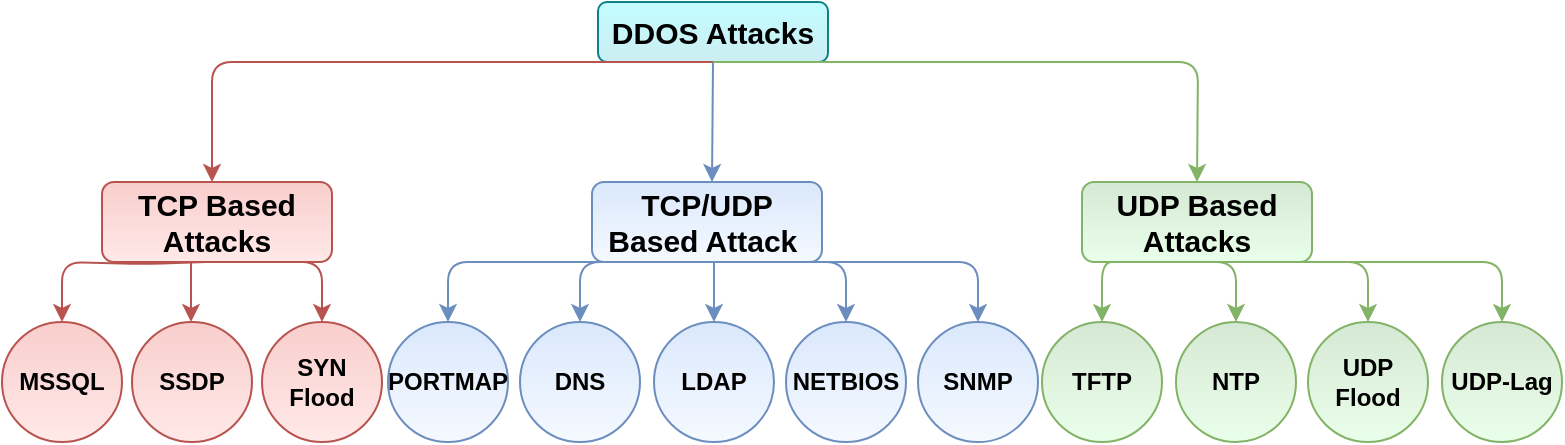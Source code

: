 <mxfile version="15.1.4" type="github">
  <diagram id="7lfphOHUjY3S9VdXCDPf" name="Page-1">
    <mxGraphModel dx="1350" dy="805" grid="1" gridSize="10" guides="1" tooltips="1" connect="1" arrows="1" fold="1" page="1" pageScale="1" pageWidth="850" pageHeight="1100" math="0" shadow="0">
      <root>
        <mxCell id="0" />
        <mxCell id="1" parent="0" />
        <mxCell id="yxyxZ8OIE2mSqDVHNegY-1" value="&lt;font style=&quot;font-size: 15px&quot;&gt;&lt;b&gt;DDOS Attacks&lt;/b&gt;&lt;/font&gt;" style="rounded=1;whiteSpace=wrap;html=1;strokeColor=#0e8088;fillColor=#C3FCFF;gradientColor=#CBEEF2;" parent="1" vertex="1">
          <mxGeometry x="368" y="60" width="115" height="30" as="geometry" />
        </mxCell>
        <mxCell id="yxyxZ8OIE2mSqDVHNegY-5" value="" style="endArrow=classic;html=1;entryX=0.5;entryY=0;entryDx=0;entryDy=0;exitX=0.5;exitY=1;exitDx=0;exitDy=0;fillColor=#f8cecc;strokeColor=#b85450;" parent="1" source="yxyxZ8OIE2mSqDVHNegY-1" edge="1">
          <mxGeometry width="50" height="50" relative="1" as="geometry">
            <mxPoint x="250" y="130" as="sourcePoint" />
            <mxPoint x="175" y="150" as="targetPoint" />
            <Array as="points">
              <mxPoint x="175" y="90" />
            </Array>
          </mxGeometry>
        </mxCell>
        <mxCell id="yxyxZ8OIE2mSqDVHNegY-6" value="" style="endArrow=classic;html=1;entryX=0.5;entryY=0;entryDx=0;entryDy=0;exitX=0.5;exitY=1;exitDx=0;exitDy=0;fillColor=#d5e8d4;strokeColor=#82b366;" parent="1" source="yxyxZ8OIE2mSqDVHNegY-1" target="yxyxZ8OIE2mSqDVHNegY-12" edge="1">
          <mxGeometry width="50" height="50" relative="1" as="geometry">
            <mxPoint x="805" y="130" as="sourcePoint" />
            <mxPoint x="660" y="150" as="targetPoint" />
            <Array as="points">
              <mxPoint x="668" y="90" />
            </Array>
          </mxGeometry>
        </mxCell>
        <mxCell id="yxyxZ8OIE2mSqDVHNegY-7" value="" style="endArrow=classic;html=1;exitX=0.5;exitY=1;exitDx=0;exitDy=0;fillColor=#dae8fc;strokeColor=#6c8ebf;" parent="1" source="yxyxZ8OIE2mSqDVHNegY-1" edge="1">
          <mxGeometry width="50" height="50" relative="1" as="geometry">
            <mxPoint x="400" y="390" as="sourcePoint" />
            <mxPoint x="425" y="150" as="targetPoint" />
          </mxGeometry>
        </mxCell>
        <mxCell id="yxyxZ8OIE2mSqDVHNegY-9" value="&lt;font style=&quot;font-size: 15px&quot;&gt;&lt;b&gt;TCP Based Attacks&lt;/b&gt;&lt;/font&gt;" style="rounded=1;whiteSpace=wrap;html=1;fillColor=#f8cecc;strokeColor=#b85450;gradientColor=#FFE9E8;" parent="1" vertex="1">
          <mxGeometry x="120" y="150" width="115" height="40" as="geometry" />
        </mxCell>
        <mxCell id="yxyxZ8OIE2mSqDVHNegY-10" value="&lt;span style=&quot;font-size: 15px&quot;&gt;&lt;b&gt;TCP/UDP Based Attack&lt;span style=&quot;white-space: pre&quot;&gt; &lt;/span&gt;&lt;/b&gt;&lt;/span&gt;" style="rounded=1;whiteSpace=wrap;html=1;fillColor=#dae8fc;strokeColor=#6c8ebf;gradientColor=#F5F9FF;" parent="1" vertex="1">
          <mxGeometry x="365" y="150" width="115" height="40" as="geometry" />
        </mxCell>
        <mxCell id="yxyxZ8OIE2mSqDVHNegY-12" value="&lt;font style=&quot;font-size: 15px&quot;&gt;&lt;b&gt;UDP Based Attacks&lt;/b&gt;&lt;/font&gt;" style="rounded=1;whiteSpace=wrap;html=1;fillColor=#d5e8d4;strokeColor=#82b366;gradientColor=#EAFFE9;" parent="1" vertex="1">
          <mxGeometry x="610" y="150" width="115" height="40" as="geometry" />
        </mxCell>
        <mxCell id="sgGFVBHOqx3ju6_UvVyf-4" value="" style="group" vertex="1" connectable="0" parent="1">
          <mxGeometry x="263" y="220" width="325" height="60" as="geometry" />
        </mxCell>
        <mxCell id="yxyxZ8OIE2mSqDVHNegY-23" value="&lt;b&gt;SNMP&lt;/b&gt;" style="ellipse;whiteSpace=wrap;html=1;aspect=fixed;fillColor=#dae8fc;strokeColor=#6c8ebf;gradientColor=#F5F9FF;" parent="sgGFVBHOqx3ju6_UvVyf-4" vertex="1">
          <mxGeometry x="265" width="60" height="60" as="geometry" />
        </mxCell>
        <mxCell id="yxyxZ8OIE2mSqDVHNegY-24" value="&lt;b&gt;NETBIOS&lt;/b&gt;" style="ellipse;whiteSpace=wrap;html=1;aspect=fixed;fillColor=#dae8fc;strokeColor=#6c8ebf;gradientColor=#F5F9FF;" parent="sgGFVBHOqx3ju6_UvVyf-4" vertex="1">
          <mxGeometry x="199" width="60" height="60" as="geometry" />
        </mxCell>
        <mxCell id="yxyxZ8OIE2mSqDVHNegY-25" value="&lt;b&gt;LDAP&lt;/b&gt;" style="ellipse;whiteSpace=wrap;html=1;aspect=fixed;fillColor=#dae8fc;strokeColor=#6c8ebf;gradientColor=#F5F9FF;" parent="sgGFVBHOqx3ju6_UvVyf-4" vertex="1">
          <mxGeometry x="133" width="60" height="60" as="geometry" />
        </mxCell>
        <mxCell id="yxyxZ8OIE2mSqDVHNegY-26" value="&lt;b&gt;DNS&lt;/b&gt;" style="ellipse;whiteSpace=wrap;html=1;aspect=fixed;fillColor=#dae8fc;strokeColor=#6c8ebf;gradientColor=#F5F9FF;" parent="sgGFVBHOqx3ju6_UvVyf-4" vertex="1">
          <mxGeometry x="66" width="60" height="60" as="geometry" />
        </mxCell>
        <mxCell id="yxyxZ8OIE2mSqDVHNegY-27" value="&lt;b&gt;PORTMAP&lt;/b&gt;" style="ellipse;whiteSpace=wrap;html=1;aspect=fixed;fillColor=#dae8fc;strokeColor=#6c8ebf;gradientColor=#F5F9FF;" parent="sgGFVBHOqx3ju6_UvVyf-4" vertex="1">
          <mxGeometry width="60" height="60" as="geometry" />
        </mxCell>
        <mxCell id="sgGFVBHOqx3ju6_UvVyf-5" value="" style="group" vertex="1" connectable="0" parent="1">
          <mxGeometry x="70" y="220" width="190" height="60" as="geometry" />
        </mxCell>
        <mxCell id="yxyxZ8OIE2mSqDVHNegY-28" value="&lt;b&gt;SYN Flood&lt;/b&gt;" style="ellipse;whiteSpace=wrap;html=1;aspect=fixed;fillColor=#f8cecc;strokeColor=#b85450;gradientColor=#FFE9E8;" parent="sgGFVBHOqx3ju6_UvVyf-5" vertex="1">
          <mxGeometry x="130" width="60" height="60" as="geometry" />
        </mxCell>
        <mxCell id="yxyxZ8OIE2mSqDVHNegY-29" value="&lt;b&gt;SSDP&lt;/b&gt;" style="ellipse;whiteSpace=wrap;html=1;aspect=fixed;fillColor=#f8cecc;strokeColor=#b85450;gradientColor=#FFE9E8;" parent="sgGFVBHOqx3ju6_UvVyf-5" vertex="1">
          <mxGeometry x="65" width="60" height="60" as="geometry" />
        </mxCell>
        <mxCell id="yxyxZ8OIE2mSqDVHNegY-30" value="&lt;b&gt;MSSQL&lt;/b&gt;" style="ellipse;whiteSpace=wrap;html=1;aspect=fixed;fillColor=#f8cecc;strokeColor=#b85450;gradientColor=#FFE9E8;" parent="sgGFVBHOqx3ju6_UvVyf-5" vertex="1">
          <mxGeometry width="60" height="60" as="geometry" />
        </mxCell>
        <mxCell id="sgGFVBHOqx3ju6_UvVyf-6" value="" style="group" vertex="1" connectable="0" parent="1">
          <mxGeometry x="590" y="220" width="260" height="60" as="geometry" />
        </mxCell>
        <mxCell id="yxyxZ8OIE2mSqDVHNegY-13" value="&lt;b&gt;UDP-Lag&lt;/b&gt;" style="ellipse;whiteSpace=wrap;html=1;aspect=fixed;fillColor=#d5e8d4;strokeColor=#82b366;gradientColor=#EAFFE9;" parent="sgGFVBHOqx3ju6_UvVyf-6" vertex="1">
          <mxGeometry x="200" width="60" height="60" as="geometry" />
        </mxCell>
        <mxCell id="yxyxZ8OIE2mSqDVHNegY-18" value="&lt;b&gt;UDP Flood&lt;/b&gt;" style="ellipse;whiteSpace=wrap;html=1;aspect=fixed;fillColor=#d5e8d4;strokeColor=#82b366;gradientColor=#EAFFE9;" parent="sgGFVBHOqx3ju6_UvVyf-6" vertex="1">
          <mxGeometry x="133" width="60" height="60" as="geometry" />
        </mxCell>
        <mxCell id="yxyxZ8OIE2mSqDVHNegY-19" value="&lt;b&gt;NTP&lt;/b&gt;" style="ellipse;whiteSpace=wrap;html=1;aspect=fixed;fillColor=#d5e8d4;strokeColor=#82b366;gradientColor=#EAFFE9;" parent="sgGFVBHOqx3ju6_UvVyf-6" vertex="1">
          <mxGeometry x="67" width="60" height="60" as="geometry" />
        </mxCell>
        <mxCell id="yxyxZ8OIE2mSqDVHNegY-20" value="&lt;b&gt;TFTP&lt;/b&gt;" style="ellipse;whiteSpace=wrap;html=1;aspect=fixed;fillColor=#d5e8d4;strokeColor=#82b366;gradientColor=#EAFFE9;" parent="sgGFVBHOqx3ju6_UvVyf-6" vertex="1">
          <mxGeometry width="60" height="60" as="geometry" />
        </mxCell>
        <mxCell id="sgGFVBHOqx3ju6_UvVyf-7" value="" style="endArrow=classic;html=1;entryX=0.5;entryY=0;entryDx=0;entryDy=0;fillColor=#f8cecc;strokeColor=#b85450;" edge="1" parent="1" target="yxyxZ8OIE2mSqDVHNegY-30">
          <mxGeometry width="50" height="50" relative="1" as="geometry">
            <mxPoint x="172" y="190" as="sourcePoint" />
            <mxPoint x="100" y="160" as="targetPoint" />
            <Array as="points">
              <mxPoint x="140" y="191" />
              <mxPoint x="100" y="190" />
            </Array>
          </mxGeometry>
        </mxCell>
        <mxCell id="sgGFVBHOqx3ju6_UvVyf-8" value="" style="endArrow=classic;html=1;fillColor=#f8cecc;strokeColor=#b85450;" edge="1" parent="1">
          <mxGeometry width="50" height="50" relative="1" as="geometry">
            <mxPoint x="164.5" y="190" as="sourcePoint" />
            <mxPoint x="164.5" y="220" as="targetPoint" />
          </mxGeometry>
        </mxCell>
        <mxCell id="sgGFVBHOqx3ju6_UvVyf-10" value="" style="endArrow=classic;html=1;exitX=0.5;exitY=1;exitDx=0;exitDy=0;entryX=0.5;entryY=0;entryDx=0;entryDy=0;fillColor=#f8cecc;strokeColor=#b85450;" edge="1" parent="1" source="yxyxZ8OIE2mSqDVHNegY-9" target="yxyxZ8OIE2mSqDVHNegY-28">
          <mxGeometry width="50" height="50" relative="1" as="geometry">
            <mxPoint x="230" y="210" as="sourcePoint" />
            <mxPoint x="280" y="160" as="targetPoint" />
            <Array as="points">
              <mxPoint x="230" y="190" />
            </Array>
          </mxGeometry>
        </mxCell>
        <mxCell id="sgGFVBHOqx3ju6_UvVyf-11" value="" style="endArrow=classic;html=1;exitX=0.5;exitY=1;exitDx=0;exitDy=0;entryX=0.5;entryY=0;entryDx=0;entryDy=0;fillColor=#dae8fc;strokeColor=#6c8ebf;" edge="1" parent="1" source="yxyxZ8OIE2mSqDVHNegY-10" target="yxyxZ8OIE2mSqDVHNegY-27">
          <mxGeometry width="50" height="50" relative="1" as="geometry">
            <mxPoint x="310" y="330" as="sourcePoint" />
            <mxPoint x="360" y="280" as="targetPoint" />
            <Array as="points">
              <mxPoint x="293" y="190" />
            </Array>
          </mxGeometry>
        </mxCell>
        <mxCell id="sgGFVBHOqx3ju6_UvVyf-13" value="" style="endArrow=classic;html=1;exitX=0.5;exitY=1;exitDx=0;exitDy=0;entryX=0.5;entryY=0;entryDx=0;entryDy=0;fillColor=#dae8fc;strokeColor=#6c8ebf;" edge="1" parent="1" source="yxyxZ8OIE2mSqDVHNegY-10" target="yxyxZ8OIE2mSqDVHNegY-26">
          <mxGeometry width="50" height="50" relative="1" as="geometry">
            <mxPoint x="420" y="190" as="sourcePoint" />
            <mxPoint x="520" y="390" as="targetPoint" />
            <Array as="points">
              <mxPoint x="359" y="190" />
            </Array>
          </mxGeometry>
        </mxCell>
        <mxCell id="sgGFVBHOqx3ju6_UvVyf-14" value="" style="endArrow=classic;html=1;entryX=0.5;entryY=0;entryDx=0;entryDy=0;fillColor=#dae8fc;strokeColor=#6c8ebf;" edge="1" parent="1" target="yxyxZ8OIE2mSqDVHNegY-25">
          <mxGeometry width="50" height="50" relative="1" as="geometry">
            <mxPoint x="426" y="190" as="sourcePoint" />
            <mxPoint x="520" y="390" as="targetPoint" />
          </mxGeometry>
        </mxCell>
        <mxCell id="sgGFVBHOqx3ju6_UvVyf-15" value="" style="endArrow=classic;html=1;exitX=0.5;exitY=1;exitDx=0;exitDy=0;entryX=0.5;entryY=0;entryDx=0;entryDy=0;fillColor=#dae8fc;strokeColor=#6c8ebf;" edge="1" parent="1" source="yxyxZ8OIE2mSqDVHNegY-10" target="yxyxZ8OIE2mSqDVHNegY-24">
          <mxGeometry width="50" height="50" relative="1" as="geometry">
            <mxPoint x="470" y="440" as="sourcePoint" />
            <mxPoint x="520" y="390" as="targetPoint" />
            <Array as="points">
              <mxPoint x="492" y="190" />
            </Array>
          </mxGeometry>
        </mxCell>
        <mxCell id="sgGFVBHOqx3ju6_UvVyf-16" value="" style="endArrow=classic;html=1;entryX=0.5;entryY=0;entryDx=0;entryDy=0;fillColor=#dae8fc;strokeColor=#6c8ebf;" edge="1" parent="1" target="yxyxZ8OIE2mSqDVHNegY-23">
          <mxGeometry width="50" height="50" relative="1" as="geometry">
            <mxPoint x="430" y="190" as="sourcePoint" />
            <mxPoint x="520" y="390" as="targetPoint" />
            <Array as="points">
              <mxPoint x="558" y="190" />
            </Array>
          </mxGeometry>
        </mxCell>
        <mxCell id="sgGFVBHOqx3ju6_UvVyf-17" value="" style="endArrow=classic;html=1;exitX=0.5;exitY=1;exitDx=0;exitDy=0;entryX=0.5;entryY=0;entryDx=0;entryDy=0;fillColor=#d5e8d4;strokeColor=#82b366;" edge="1" parent="1" source="yxyxZ8OIE2mSqDVHNegY-12" target="yxyxZ8OIE2mSqDVHNegY-20">
          <mxGeometry width="50" height="50" relative="1" as="geometry">
            <mxPoint x="470" y="440" as="sourcePoint" />
            <mxPoint x="520" y="390" as="targetPoint" />
            <Array as="points">
              <mxPoint x="640" y="190" />
              <mxPoint x="620" y="190" />
            </Array>
          </mxGeometry>
        </mxCell>
        <mxCell id="sgGFVBHOqx3ju6_UvVyf-18" value="" style="endArrow=classic;html=1;exitX=0.5;exitY=1;exitDx=0;exitDy=0;entryX=0.5;entryY=0;entryDx=0;entryDy=0;fillColor=#d5e8d4;strokeColor=#82b366;" edge="1" parent="1" source="yxyxZ8OIE2mSqDVHNegY-12" target="yxyxZ8OIE2mSqDVHNegY-19">
          <mxGeometry width="50" height="50" relative="1" as="geometry">
            <mxPoint x="470" y="440" as="sourcePoint" />
            <mxPoint x="520" y="390" as="targetPoint" />
            <Array as="points">
              <mxPoint x="687" y="190" />
            </Array>
          </mxGeometry>
        </mxCell>
        <mxCell id="sgGFVBHOqx3ju6_UvVyf-19" value="" style="endArrow=classic;html=1;entryX=0.5;entryY=0;entryDx=0;entryDy=0;fillColor=#d5e8d4;strokeColor=#82b366;" edge="1" parent="1" target="yxyxZ8OIE2mSqDVHNegY-18">
          <mxGeometry width="50" height="50" relative="1" as="geometry">
            <mxPoint x="680" y="190" as="sourcePoint" />
            <mxPoint x="520" y="390" as="targetPoint" />
            <Array as="points">
              <mxPoint x="753" y="190" />
            </Array>
          </mxGeometry>
        </mxCell>
        <mxCell id="sgGFVBHOqx3ju6_UvVyf-20" value="" style="endArrow=classic;html=1;entryX=0.5;entryY=0;entryDx=0;entryDy=0;fillColor=#d5e8d4;strokeColor=#82b366;" edge="1" parent="1" target="yxyxZ8OIE2mSqDVHNegY-13">
          <mxGeometry width="50" height="50" relative="1" as="geometry">
            <mxPoint x="680" y="190" as="sourcePoint" />
            <mxPoint x="520" y="390" as="targetPoint" />
            <Array as="points">
              <mxPoint x="820" y="190" />
            </Array>
          </mxGeometry>
        </mxCell>
      </root>
    </mxGraphModel>
  </diagram>
</mxfile>
